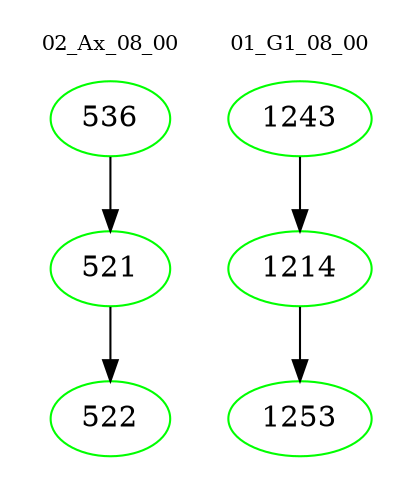 digraph{
subgraph cluster_0 {
color = white
label = "02_Ax_08_00";
fontsize=10;
T0_536 [label="536", color="green"]
T0_536 -> T0_521 [color="black"]
T0_521 [label="521", color="green"]
T0_521 -> T0_522 [color="black"]
T0_522 [label="522", color="green"]
}
subgraph cluster_1 {
color = white
label = "01_G1_08_00";
fontsize=10;
T1_1243 [label="1243", color="green"]
T1_1243 -> T1_1214 [color="black"]
T1_1214 [label="1214", color="green"]
T1_1214 -> T1_1253 [color="black"]
T1_1253 [label="1253", color="green"]
}
}
